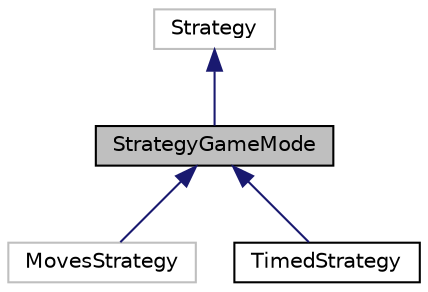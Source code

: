 digraph "StrategyGameMode"
{
 // LATEX_PDF_SIZE
  edge [fontname="Helvetica",fontsize="10",labelfontname="Helvetica",labelfontsize="10"];
  node [fontname="Helvetica",fontsize="10",shape=record];
  Node1 [label="StrategyGameMode",height=0.2,width=0.4,color="black", fillcolor="grey75", style="filled", fontcolor="black",tooltip="Strategy is an interface for defining a family of game modes for Two Dots."];
  Node2 -> Node1 [dir="back",color="midnightblue",fontsize="10",style="solid",fontname="Helvetica"];
  Node2 [label="Strategy",height=0.2,width=0.4,color="grey75", fillcolor="white", style="filled",tooltip="Strategy is an interface for defining a family of game modes for Two Dots."];
  Node1 -> Node3 [dir="back",color="midnightblue",fontsize="10",style="solid",fontname="Helvetica"];
  Node3 [label="MovesStrategy",height=0.2,width=0.4,color="grey75", fillcolor="white", style="filled",tooltip="Strategy is an interface for defining a family of game modes for Two Dots."];
  Node1 -> Node4 [dir="back",color="midnightblue",fontsize="10",style="solid",fontname="Helvetica"];
  Node4 [label="TimedStrategy",height=0.2,width=0.4,color="black", fillcolor="white", style="filled",URL="$classTimedStrategy.html",tooltip=" "];
}
